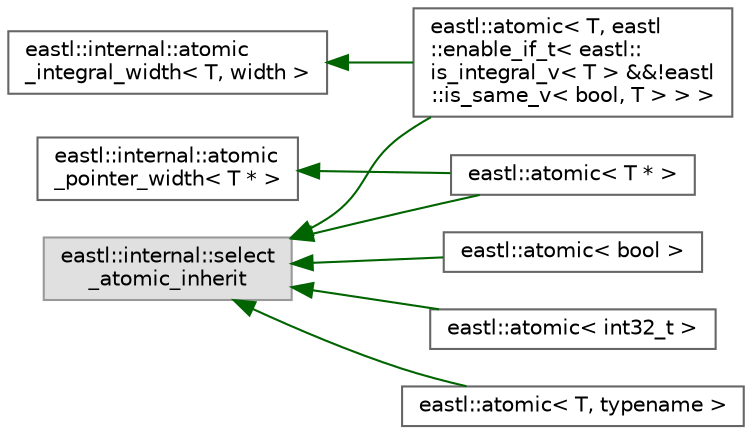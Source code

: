digraph "类继承关系图"
{
 // LATEX_PDF_SIZE
  bgcolor="transparent";
  edge [fontname=Helvetica,fontsize=10,labelfontname=Helvetica,labelfontsize=10];
  node [fontname=Helvetica,fontsize=10,shape=box,height=0.2,width=0.4];
  rankdir="LR";
  Node0 [id="Node000000",label="eastl::internal::atomic\l_integral_width\< T, width \>",height=0.2,width=0.4,color="grey40", fillcolor="white", style="filled",URL="$structeastl_1_1internal_1_1atomic__integral__width.html",tooltip=" "];
  Node0 -> Node1 [id="edge813_Node000000_Node000001",dir="back",color="darkgreen",style="solid",tooltip=" "];
  Node1 [id="Node000001",label="eastl::atomic\< T, eastl\l::enable_if_t\< eastl::\lis_integral_v\< T \> &&!eastl\l::is_same_v\< bool, T \> \> \>",height=0.2,width=0.4,color="grey40", fillcolor="white", style="filled",URL="$structeastl_1_1atomic_3_01_t_00_01eastl_1_1enable__if__t_3_01eastl_1_1is__integral__v_3_01_t_01_b0c26f51a015a61b447d0d4f3a386b7d.html",tooltip=" "];
  Node4 [id="Node000004",label="eastl::internal::atomic\l_pointer_width\< T * \>",height=0.2,width=0.4,color="grey40", fillcolor="white", style="filled",URL="$structeastl_1_1internal_1_1atomic__pointer__width.html",tooltip=" "];
  Node4 -> Node3 [id="edge814_Node000004_Node000003",dir="back",color="darkgreen",style="solid",tooltip=" "];
  Node3 [id="Node000003",label="eastl::atomic\< T * \>",height=0.2,width=0.4,color="grey40", fillcolor="white", style="filled",URL="$structeastl_1_1atomic_3_01_t_01_5_01_4.html",tooltip=" "];
  Node2 [id="Node000002",label="eastl::internal::select\l_atomic_inherit",height=0.2,width=0.4,color="grey60", fillcolor="#E0E0E0", style="filled",tooltip=" "];
  Node2 -> Node3 [id="edge815_Node000002_Node000003",dir="back",color="darkgreen",style="solid",tooltip=" "];
  Node2 -> Node1 [id="edge816_Node000002_Node000001",dir="back",color="darkgreen",style="solid",tooltip=" "];
  Node2 -> Node5 [id="edge817_Node000002_Node000005",dir="back",color="darkgreen",style="solid",tooltip=" "];
  Node5 [id="Node000005",label="eastl::atomic\< bool \>",height=0.2,width=0.4,color="grey40", fillcolor="white", style="filled",URL="$structeastl_1_1atomic.html",tooltip=" "];
  Node2 -> Node6 [id="edge818_Node000002_Node000006",dir="back",color="darkgreen",style="solid",tooltip=" "];
  Node6 [id="Node000006",label="eastl::atomic\< int32_t \>",height=0.2,width=0.4,color="grey40", fillcolor="white", style="filled",URL="$structeastl_1_1atomic.html",tooltip=" "];
  Node2 -> Node7 [id="edge819_Node000002_Node000007",dir="back",color="darkgreen",style="solid",tooltip=" "];
  Node7 [id="Node000007",label="eastl::atomic\< T, typename \>",height=0.2,width=0.4,color="grey40", fillcolor="white", style="filled",URL="$structeastl_1_1atomic.html",tooltip=" "];
}
